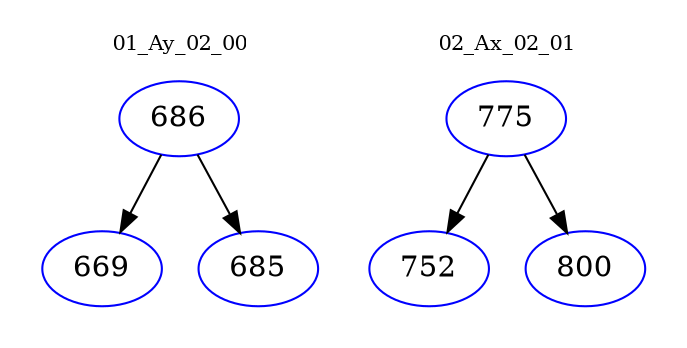 digraph{
subgraph cluster_0 {
color = white
label = "01_Ay_02_00";
fontsize=10;
T0_686 [label="686", color="blue"]
T0_686 -> T0_669 [color="black"]
T0_669 [label="669", color="blue"]
T0_686 -> T0_685 [color="black"]
T0_685 [label="685", color="blue"]
}
subgraph cluster_1 {
color = white
label = "02_Ax_02_01";
fontsize=10;
T1_775 [label="775", color="blue"]
T1_775 -> T1_752 [color="black"]
T1_752 [label="752", color="blue"]
T1_775 -> T1_800 [color="black"]
T1_800 [label="800", color="blue"]
}
}
